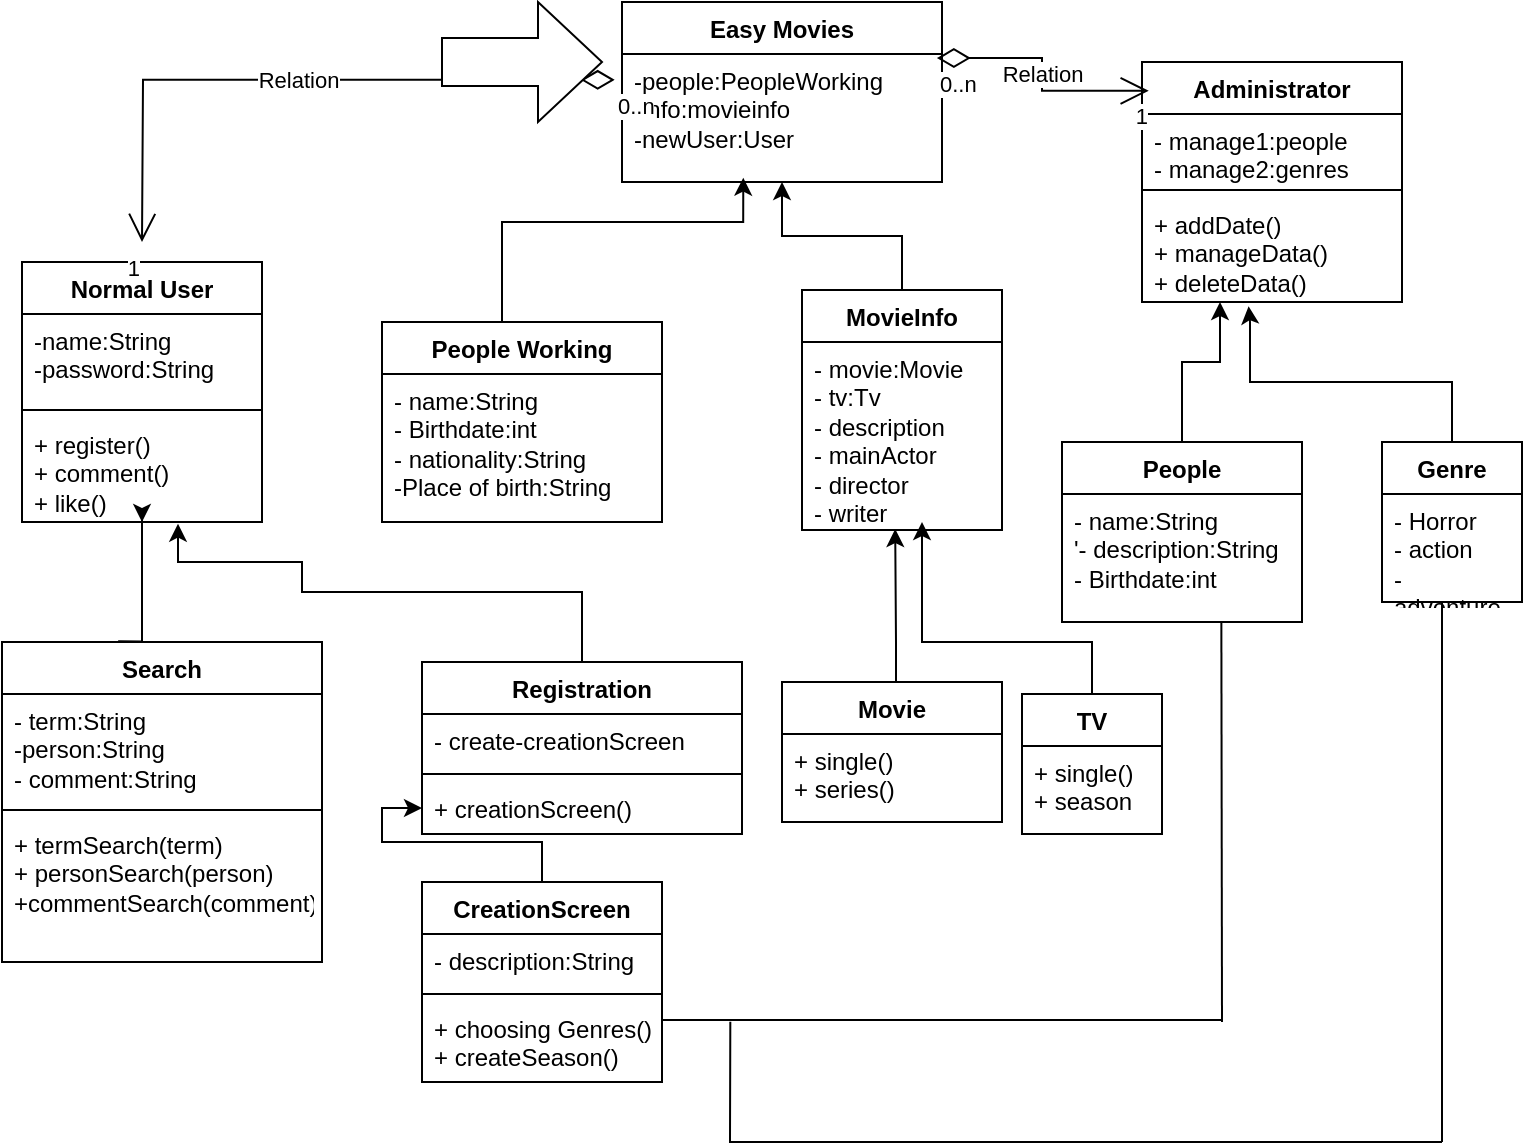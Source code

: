 <mxfile version="26.0.3">
  <diagram name="Page-1" id="6sDkYfJ07I_hXYms4CPI">
    <mxGraphModel dx="1254" dy="671" grid="1" gridSize="10" guides="1" tooltips="1" connect="1" arrows="1" fold="1" page="1" pageScale="1" pageWidth="827" pageHeight="1169" math="0" shadow="0">
      <root>
        <mxCell id="0" />
        <mxCell id="1" parent="0" />
        <mxCell id="Yh4zCrsgQntpN8cy_9lq-17" value="Normal User" style="swimlane;fontStyle=1;align=center;verticalAlign=top;childLayout=stackLayout;horizontal=1;startSize=26;horizontalStack=0;resizeParent=1;resizeParentMax=0;resizeLast=0;collapsible=1;marginBottom=0;whiteSpace=wrap;html=1;" vertex="1" parent="1">
          <mxGeometry x="40" y="210" width="120" height="130" as="geometry" />
        </mxCell>
        <mxCell id="Yh4zCrsgQntpN8cy_9lq-18" value="-name:String&lt;div&gt;-password:String&lt;/div&gt;" style="text;strokeColor=none;fillColor=none;align=left;verticalAlign=top;spacingLeft=4;spacingRight=4;overflow=hidden;rotatable=0;points=[[0,0.5],[1,0.5]];portConstraint=eastwest;whiteSpace=wrap;html=1;" vertex="1" parent="Yh4zCrsgQntpN8cy_9lq-17">
          <mxGeometry y="26" width="120" height="44" as="geometry" />
        </mxCell>
        <mxCell id="Yh4zCrsgQntpN8cy_9lq-19" value="" style="line;strokeWidth=1;fillColor=none;align=left;verticalAlign=middle;spacingTop=-1;spacingLeft=3;spacingRight=3;rotatable=0;labelPosition=right;points=[];portConstraint=eastwest;strokeColor=inherit;" vertex="1" parent="Yh4zCrsgQntpN8cy_9lq-17">
          <mxGeometry y="70" width="120" height="8" as="geometry" />
        </mxCell>
        <mxCell id="Yh4zCrsgQntpN8cy_9lq-20" value="+ register()&lt;div&gt;+ comment()&lt;/div&gt;&lt;div&gt;+ like()&lt;/div&gt;" style="text;strokeColor=none;fillColor=none;align=left;verticalAlign=top;spacingLeft=4;spacingRight=4;overflow=hidden;rotatable=0;points=[[0,0.5],[1,0.5]];portConstraint=eastwest;whiteSpace=wrap;html=1;" vertex="1" parent="Yh4zCrsgQntpN8cy_9lq-17">
          <mxGeometry y="78" width="120" height="52" as="geometry" />
        </mxCell>
        <mxCell id="Yh4zCrsgQntpN8cy_9lq-21" value="Administrator" style="swimlane;fontStyle=1;align=center;verticalAlign=top;childLayout=stackLayout;horizontal=1;startSize=26;horizontalStack=0;resizeParent=1;resizeParentMax=0;resizeLast=0;collapsible=1;marginBottom=0;whiteSpace=wrap;html=1;" vertex="1" parent="1">
          <mxGeometry x="600" y="110" width="130" height="120" as="geometry" />
        </mxCell>
        <mxCell id="Yh4zCrsgQntpN8cy_9lq-22" value="- manage1:people&lt;div&gt;- manage2:genres&lt;/div&gt;" style="text;strokeColor=none;fillColor=none;align=left;verticalAlign=top;spacingLeft=4;spacingRight=4;overflow=hidden;rotatable=0;points=[[0,0.5],[1,0.5]];portConstraint=eastwest;whiteSpace=wrap;html=1;" vertex="1" parent="Yh4zCrsgQntpN8cy_9lq-21">
          <mxGeometry y="26" width="130" height="34" as="geometry" />
        </mxCell>
        <mxCell id="Yh4zCrsgQntpN8cy_9lq-23" value="" style="line;strokeWidth=1;fillColor=none;align=left;verticalAlign=middle;spacingTop=-1;spacingLeft=3;spacingRight=3;rotatable=0;labelPosition=right;points=[];portConstraint=eastwest;strokeColor=inherit;" vertex="1" parent="Yh4zCrsgQntpN8cy_9lq-21">
          <mxGeometry y="60" width="130" height="8" as="geometry" />
        </mxCell>
        <mxCell id="Yh4zCrsgQntpN8cy_9lq-24" value="+ addDate()&lt;div&gt;+ manageData()&lt;/div&gt;&lt;div&gt;+ deleteData()&lt;/div&gt;" style="text;strokeColor=none;fillColor=none;align=left;verticalAlign=top;spacingLeft=4;spacingRight=4;overflow=hidden;rotatable=0;points=[[0,0.5],[1,0.5]];portConstraint=eastwest;whiteSpace=wrap;html=1;" vertex="1" parent="Yh4zCrsgQntpN8cy_9lq-21">
          <mxGeometry y="68" width="130" height="52" as="geometry" />
        </mxCell>
        <mxCell id="Yh4zCrsgQntpN8cy_9lq-112" value="" style="edgeStyle=orthogonalEdgeStyle;rounded=0;orthogonalLoop=1;jettySize=auto;html=1;exitX=0.363;exitY=-0.002;exitDx=0;exitDy=0;exitPerimeter=0;" edge="1" parent="1" source="Yh4zCrsgQntpN8cy_9lq-29">
          <mxGeometry relative="1" as="geometry">
            <mxPoint x="100" y="340" as="targetPoint" />
            <Array as="points">
              <mxPoint x="100" y="400" />
              <mxPoint x="100" y="339" />
            </Array>
          </mxGeometry>
        </mxCell>
        <mxCell id="Yh4zCrsgQntpN8cy_9lq-29" value="Search" style="swimlane;fontStyle=1;align=center;verticalAlign=top;childLayout=stackLayout;horizontal=1;startSize=26;horizontalStack=0;resizeParent=1;resizeParentMax=0;resizeLast=0;collapsible=1;marginBottom=0;whiteSpace=wrap;html=1;" vertex="1" parent="1">
          <mxGeometry x="30" y="400" width="160" height="160" as="geometry" />
        </mxCell>
        <mxCell id="Yh4zCrsgQntpN8cy_9lq-30" value="- term:String&lt;div&gt;-person:String&lt;/div&gt;&lt;div&gt;- comment:String&lt;/div&gt;" style="text;strokeColor=none;fillColor=none;align=left;verticalAlign=top;spacingLeft=4;spacingRight=4;overflow=hidden;rotatable=0;points=[[0,0.5],[1,0.5]];portConstraint=eastwest;whiteSpace=wrap;html=1;" vertex="1" parent="Yh4zCrsgQntpN8cy_9lq-29">
          <mxGeometry y="26" width="160" height="54" as="geometry" />
        </mxCell>
        <mxCell id="Yh4zCrsgQntpN8cy_9lq-31" value="" style="line;strokeWidth=1;fillColor=none;align=left;verticalAlign=middle;spacingTop=-1;spacingLeft=3;spacingRight=3;rotatable=0;labelPosition=right;points=[];portConstraint=eastwest;strokeColor=inherit;" vertex="1" parent="Yh4zCrsgQntpN8cy_9lq-29">
          <mxGeometry y="80" width="160" height="8" as="geometry" />
        </mxCell>
        <mxCell id="Yh4zCrsgQntpN8cy_9lq-32" value="+ termSearch(term)&lt;div&gt;+ personSearch(person)&lt;/div&gt;&lt;div&gt;+commentSearch(comment)&lt;/div&gt;" style="text;strokeColor=none;fillColor=none;align=left;verticalAlign=top;spacingLeft=4;spacingRight=4;overflow=hidden;rotatable=0;points=[[0,0.5],[1,0.5]];portConstraint=eastwest;whiteSpace=wrap;html=1;" vertex="1" parent="Yh4zCrsgQntpN8cy_9lq-29">
          <mxGeometry y="88" width="160" height="72" as="geometry" />
        </mxCell>
        <mxCell id="Yh4zCrsgQntpN8cy_9lq-113" value="" style="edgeStyle=orthogonalEdgeStyle;rounded=0;orthogonalLoop=1;jettySize=auto;html=1;entryX=0.65;entryY=1.016;entryDx=0;entryDy=0;entryPerimeter=0;" edge="1" parent="1" source="Yh4zCrsgQntpN8cy_9lq-33" target="Yh4zCrsgQntpN8cy_9lq-20">
          <mxGeometry relative="1" as="geometry">
            <mxPoint x="110" y="360" as="targetPoint" />
            <Array as="points">
              <mxPoint x="320" y="375" />
              <mxPoint x="180" y="375" />
              <mxPoint x="180" y="360" />
              <mxPoint x="118" y="360" />
            </Array>
          </mxGeometry>
        </mxCell>
        <mxCell id="Yh4zCrsgQntpN8cy_9lq-33" value="Registration" style="swimlane;fontStyle=1;align=center;verticalAlign=top;childLayout=stackLayout;horizontal=1;startSize=26;horizontalStack=0;resizeParent=1;resizeParentMax=0;resizeLast=0;collapsible=1;marginBottom=0;whiteSpace=wrap;html=1;" vertex="1" parent="1">
          <mxGeometry x="240" y="410" width="160" height="86" as="geometry" />
        </mxCell>
        <mxCell id="Yh4zCrsgQntpN8cy_9lq-34" value="- create-creationScreen" style="text;strokeColor=none;fillColor=none;align=left;verticalAlign=top;spacingLeft=4;spacingRight=4;overflow=hidden;rotatable=0;points=[[0,0.5],[1,0.5]];portConstraint=eastwest;whiteSpace=wrap;html=1;" vertex="1" parent="Yh4zCrsgQntpN8cy_9lq-33">
          <mxGeometry y="26" width="160" height="26" as="geometry" />
        </mxCell>
        <mxCell id="Yh4zCrsgQntpN8cy_9lq-35" value="" style="line;strokeWidth=1;fillColor=none;align=left;verticalAlign=middle;spacingTop=-1;spacingLeft=3;spacingRight=3;rotatable=0;labelPosition=right;points=[];portConstraint=eastwest;strokeColor=inherit;" vertex="1" parent="Yh4zCrsgQntpN8cy_9lq-33">
          <mxGeometry y="52" width="160" height="8" as="geometry" />
        </mxCell>
        <mxCell id="Yh4zCrsgQntpN8cy_9lq-36" value="+ creationScreen()" style="text;strokeColor=none;fillColor=none;align=left;verticalAlign=top;spacingLeft=4;spacingRight=4;overflow=hidden;rotatable=0;points=[[0,0.5],[1,0.5]];portConstraint=eastwest;whiteSpace=wrap;html=1;" vertex="1" parent="Yh4zCrsgQntpN8cy_9lq-33">
          <mxGeometry y="60" width="160" height="26" as="geometry" />
        </mxCell>
        <mxCell id="Yh4zCrsgQntpN8cy_9lq-109" value="" style="edgeStyle=orthogonalEdgeStyle;rounded=0;orthogonalLoop=1;jettySize=auto;html=1;" edge="1" parent="1" source="Yh4zCrsgQntpN8cy_9lq-37" target="Yh4zCrsgQntpN8cy_9lq-36">
          <mxGeometry relative="1" as="geometry" />
        </mxCell>
        <mxCell id="Yh4zCrsgQntpN8cy_9lq-37" value="CreationScreen" style="swimlane;fontStyle=1;align=center;verticalAlign=top;childLayout=stackLayout;horizontal=1;startSize=26;horizontalStack=0;resizeParent=1;resizeParentMax=0;resizeLast=0;collapsible=1;marginBottom=0;whiteSpace=wrap;html=1;" vertex="1" parent="1">
          <mxGeometry x="240" y="520" width="120" height="100" as="geometry" />
        </mxCell>
        <mxCell id="Yh4zCrsgQntpN8cy_9lq-38" value="- description:String" style="text;strokeColor=none;fillColor=none;align=left;verticalAlign=top;spacingLeft=4;spacingRight=4;overflow=hidden;rotatable=0;points=[[0,0.5],[1,0.5]];portConstraint=eastwest;whiteSpace=wrap;html=1;" vertex="1" parent="Yh4zCrsgQntpN8cy_9lq-37">
          <mxGeometry y="26" width="120" height="26" as="geometry" />
        </mxCell>
        <mxCell id="Yh4zCrsgQntpN8cy_9lq-39" value="" style="line;strokeWidth=1;fillColor=none;align=left;verticalAlign=middle;spacingTop=-1;spacingLeft=3;spacingRight=3;rotatable=0;labelPosition=right;points=[];portConstraint=eastwest;strokeColor=inherit;" vertex="1" parent="Yh4zCrsgQntpN8cy_9lq-37">
          <mxGeometry y="52" width="120" height="8" as="geometry" />
        </mxCell>
        <mxCell id="Yh4zCrsgQntpN8cy_9lq-40" value="+ choosing Genres()&lt;div&gt;+ createSeason()&lt;/div&gt;" style="text;strokeColor=none;fillColor=none;align=left;verticalAlign=top;spacingLeft=4;spacingRight=4;overflow=hidden;rotatable=0;points=[[0,0.5],[1,0.5]];portConstraint=eastwest;whiteSpace=wrap;html=1;" vertex="1" parent="Yh4zCrsgQntpN8cy_9lq-37">
          <mxGeometry y="60" width="120" height="40" as="geometry" />
        </mxCell>
        <mxCell id="Yh4zCrsgQntpN8cy_9lq-120" value="" style="edgeStyle=orthogonalEdgeStyle;rounded=0;orthogonalLoop=1;jettySize=auto;html=1;entryX=0.379;entryY=0.966;entryDx=0;entryDy=0;entryPerimeter=0;" edge="1" parent="1" source="Yh4zCrsgQntpN8cy_9lq-49" target="Yh4zCrsgQntpN8cy_9lq-88">
          <mxGeometry relative="1" as="geometry">
            <mxPoint x="400" y="180" as="targetPoint" />
            <Array as="points">
              <mxPoint x="280" y="190" />
              <mxPoint x="401" y="190" />
            </Array>
          </mxGeometry>
        </mxCell>
        <mxCell id="Yh4zCrsgQntpN8cy_9lq-49" value="People Working" style="swimlane;fontStyle=1;align=center;verticalAlign=top;childLayout=stackLayout;horizontal=1;startSize=26;horizontalStack=0;resizeParent=1;resizeParentMax=0;resizeLast=0;collapsible=1;marginBottom=0;whiteSpace=wrap;html=1;" vertex="1" parent="1">
          <mxGeometry x="220" y="240" width="140" height="100" as="geometry" />
        </mxCell>
        <mxCell id="Yh4zCrsgQntpN8cy_9lq-50" value="- name:String&lt;div&gt;- Birthdate:int&lt;/div&gt;&lt;div&gt;- nationality:String&lt;/div&gt;&lt;div&gt;-Place of birth:String&lt;/div&gt;" style="text;strokeColor=none;fillColor=none;align=left;verticalAlign=top;spacingLeft=4;spacingRight=4;overflow=hidden;rotatable=0;points=[[0,0.5],[1,0.5]];portConstraint=eastwest;whiteSpace=wrap;html=1;" vertex="1" parent="Yh4zCrsgQntpN8cy_9lq-49">
          <mxGeometry y="26" width="140" height="74" as="geometry" />
        </mxCell>
        <mxCell id="Yh4zCrsgQntpN8cy_9lq-121" value="" style="edgeStyle=orthogonalEdgeStyle;rounded=0;orthogonalLoop=1;jettySize=auto;html=1;" edge="1" parent="1" source="Yh4zCrsgQntpN8cy_9lq-53" target="Yh4zCrsgQntpN8cy_9lq-88">
          <mxGeometry relative="1" as="geometry">
            <Array as="points">
              <mxPoint x="480" y="197" />
              <mxPoint x="420" y="197" />
            </Array>
          </mxGeometry>
        </mxCell>
        <mxCell id="Yh4zCrsgQntpN8cy_9lq-53" value="MovieInfo" style="swimlane;fontStyle=1;align=center;verticalAlign=top;childLayout=stackLayout;horizontal=1;startSize=26;horizontalStack=0;resizeParent=1;resizeParentMax=0;resizeLast=0;collapsible=1;marginBottom=0;whiteSpace=wrap;html=1;" vertex="1" parent="1">
          <mxGeometry x="430" y="224" width="100" height="120" as="geometry" />
        </mxCell>
        <mxCell id="Yh4zCrsgQntpN8cy_9lq-54" value="- movie:Movie&lt;div&gt;- tv:Tv&lt;/div&gt;&lt;div&gt;- description&lt;/div&gt;&lt;div&gt;- mainActor&lt;/div&gt;&lt;div&gt;- director&lt;/div&gt;&lt;div&gt;- writer&lt;/div&gt;&lt;div&gt;&lt;br&gt;&lt;/div&gt;" style="text;strokeColor=none;fillColor=none;align=left;verticalAlign=top;spacingLeft=4;spacingRight=4;overflow=hidden;rotatable=0;points=[[0,0.5],[1,0.5]];portConstraint=eastwest;whiteSpace=wrap;html=1;" vertex="1" parent="Yh4zCrsgQntpN8cy_9lq-53">
          <mxGeometry y="26" width="100" height="94" as="geometry" />
        </mxCell>
        <mxCell id="Yh4zCrsgQntpN8cy_9lq-111" value="" style="edgeStyle=orthogonalEdgeStyle;rounded=0;orthogonalLoop=1;jettySize=auto;html=1;entryX=0.466;entryY=0.995;entryDx=0;entryDy=0;entryPerimeter=0;" edge="1" parent="1" source="Yh4zCrsgQntpN8cy_9lq-57" target="Yh4zCrsgQntpN8cy_9lq-54">
          <mxGeometry relative="1" as="geometry">
            <Array as="points">
              <mxPoint x="477" y="400" />
              <mxPoint x="477" y="400" />
            </Array>
          </mxGeometry>
        </mxCell>
        <mxCell id="Yh4zCrsgQntpN8cy_9lq-57" value="Movie" style="swimlane;fontStyle=1;align=center;verticalAlign=top;childLayout=stackLayout;horizontal=1;startSize=26;horizontalStack=0;resizeParent=1;resizeParentMax=0;resizeLast=0;collapsible=1;marginBottom=0;whiteSpace=wrap;html=1;" vertex="1" parent="1">
          <mxGeometry x="420" y="420" width="110" height="70" as="geometry" />
        </mxCell>
        <mxCell id="Yh4zCrsgQntpN8cy_9lq-58" value="+ single()&lt;div&gt;+ series()&lt;/div&gt;" style="text;strokeColor=none;fillColor=none;align=left;verticalAlign=top;spacingLeft=4;spacingRight=4;overflow=hidden;rotatable=0;points=[[0,0.5],[1,0.5]];portConstraint=eastwest;whiteSpace=wrap;html=1;" vertex="1" parent="Yh4zCrsgQntpN8cy_9lq-57">
          <mxGeometry y="26" width="110" height="44" as="geometry" />
        </mxCell>
        <mxCell id="Yh4zCrsgQntpN8cy_9lq-114" value="" style="edgeStyle=orthogonalEdgeStyle;rounded=0;orthogonalLoop=1;jettySize=auto;html=1;" edge="1" parent="1" source="Yh4zCrsgQntpN8cy_9lq-61">
          <mxGeometry relative="1" as="geometry">
            <mxPoint x="490" y="340" as="targetPoint" />
            <Array as="points">
              <mxPoint x="575" y="400" />
              <mxPoint x="490" y="400" />
            </Array>
          </mxGeometry>
        </mxCell>
        <mxCell id="Yh4zCrsgQntpN8cy_9lq-61" value="TV" style="swimlane;fontStyle=1;align=center;verticalAlign=top;childLayout=stackLayout;horizontal=1;startSize=26;horizontalStack=0;resizeParent=1;resizeParentMax=0;resizeLast=0;collapsible=1;marginBottom=0;whiteSpace=wrap;html=1;" vertex="1" parent="1">
          <mxGeometry x="540" y="426" width="70" height="70" as="geometry" />
        </mxCell>
        <mxCell id="Yh4zCrsgQntpN8cy_9lq-62" value="+ single()&lt;div&gt;+ season&lt;/div&gt;" style="text;strokeColor=none;fillColor=none;align=left;verticalAlign=top;spacingLeft=4;spacingRight=4;overflow=hidden;rotatable=0;points=[[0,0.5],[1,0.5]];portConstraint=eastwest;whiteSpace=wrap;html=1;" vertex="1" parent="Yh4zCrsgQntpN8cy_9lq-61">
          <mxGeometry y="26" width="70" height="44" as="geometry" />
        </mxCell>
        <mxCell id="Yh4zCrsgQntpN8cy_9lq-122" value="" style="edgeStyle=orthogonalEdgeStyle;rounded=0;orthogonalLoop=1;jettySize=auto;html=1;" edge="1" parent="1" source="Yh4zCrsgQntpN8cy_9lq-65">
          <mxGeometry relative="1" as="geometry">
            <mxPoint x="639" y="230" as="targetPoint" />
            <Array as="points">
              <mxPoint x="620" y="260" />
              <mxPoint x="639" y="260" />
            </Array>
          </mxGeometry>
        </mxCell>
        <mxCell id="Yh4zCrsgQntpN8cy_9lq-65" value="People" style="swimlane;fontStyle=1;align=center;verticalAlign=top;childLayout=stackLayout;horizontal=1;startSize=26;horizontalStack=0;resizeParent=1;resizeParentMax=0;resizeLast=0;collapsible=1;marginBottom=0;whiteSpace=wrap;html=1;" vertex="1" parent="1">
          <mxGeometry x="560" y="300" width="120" height="90" as="geometry" />
        </mxCell>
        <mxCell id="Yh4zCrsgQntpN8cy_9lq-66" value="- name:String&lt;div&gt;&#39;- description:String&lt;/div&gt;&lt;div&gt;- Birthdate:int&lt;/div&gt;" style="text;strokeColor=none;fillColor=none;align=left;verticalAlign=top;spacingLeft=4;spacingRight=4;overflow=hidden;rotatable=0;points=[[0,0.5],[1,0.5]];portConstraint=eastwest;whiteSpace=wrap;html=1;" vertex="1" parent="Yh4zCrsgQntpN8cy_9lq-65">
          <mxGeometry y="26" width="120" height="64" as="geometry" />
        </mxCell>
        <mxCell id="Yh4zCrsgQntpN8cy_9lq-123" value="" style="edgeStyle=orthogonalEdgeStyle;rounded=0;orthogonalLoop=1;jettySize=auto;html=1;entryX=0.41;entryY=1.041;entryDx=0;entryDy=0;entryPerimeter=0;" edge="1" parent="1" source="Yh4zCrsgQntpN8cy_9lq-69" target="Yh4zCrsgQntpN8cy_9lq-24">
          <mxGeometry relative="1" as="geometry">
            <mxPoint x="650" y="220" as="targetPoint" />
            <Array as="points">
              <mxPoint x="755" y="270" />
              <mxPoint x="654" y="270" />
              <mxPoint x="654" y="240" />
            </Array>
          </mxGeometry>
        </mxCell>
        <mxCell id="Yh4zCrsgQntpN8cy_9lq-69" value="Genre" style="swimlane;fontStyle=1;align=center;verticalAlign=top;childLayout=stackLayout;horizontal=1;startSize=26;horizontalStack=0;resizeParent=1;resizeParentMax=0;resizeLast=0;collapsible=1;marginBottom=0;whiteSpace=wrap;html=1;" vertex="1" parent="1">
          <mxGeometry x="720" y="300" width="70" height="80" as="geometry" />
        </mxCell>
        <mxCell id="Yh4zCrsgQntpN8cy_9lq-70" value="- Horror&lt;div&gt;- action&lt;/div&gt;&lt;div&gt;- adventure&lt;/div&gt;" style="text;strokeColor=none;fillColor=none;align=left;verticalAlign=top;spacingLeft=4;spacingRight=4;overflow=hidden;rotatable=0;points=[[0,0.5],[1,0.5]];portConstraint=eastwest;whiteSpace=wrap;html=1;" vertex="1" parent="Yh4zCrsgQntpN8cy_9lq-69">
          <mxGeometry y="26" width="70" height="54" as="geometry" />
        </mxCell>
        <mxCell id="Yh4zCrsgQntpN8cy_9lq-87" value="Easy Movies" style="swimlane;fontStyle=1;align=center;verticalAlign=top;childLayout=stackLayout;horizontal=1;startSize=26;horizontalStack=0;resizeParent=1;resizeParentMax=0;resizeLast=0;collapsible=1;marginBottom=0;whiteSpace=wrap;html=1;" vertex="1" parent="1">
          <mxGeometry x="340" y="80" width="160" height="90" as="geometry" />
        </mxCell>
        <mxCell id="Yh4zCrsgQntpN8cy_9lq-88" value="-people:PeopleWorking&lt;div&gt;-info:movieinfo&lt;/div&gt;&lt;div&gt;-newUser:User&lt;/div&gt;" style="text;strokeColor=none;fillColor=none;align=left;verticalAlign=top;spacingLeft=4;spacingRight=4;overflow=hidden;rotatable=0;points=[[0,0.5],[1,0.5]];portConstraint=eastwest;whiteSpace=wrap;html=1;" vertex="1" parent="Yh4zCrsgQntpN8cy_9lq-87">
          <mxGeometry y="26" width="160" height="64" as="geometry" />
        </mxCell>
        <mxCell id="Yh4zCrsgQntpN8cy_9lq-96" value="Relation" style="endArrow=open;html=1;endSize=12;startArrow=diamondThin;startSize=14;startFill=0;edgeStyle=orthogonalEdgeStyle;rounded=0;exitX=-0.023;exitY=0.202;exitDx=0;exitDy=0;exitPerimeter=0;" edge="1" parent="1" source="Yh4zCrsgQntpN8cy_9lq-88">
          <mxGeometry relative="1" as="geometry">
            <mxPoint x="330" y="400" as="sourcePoint" />
            <mxPoint x="100" y="200" as="targetPoint" />
          </mxGeometry>
        </mxCell>
        <mxCell id="Yh4zCrsgQntpN8cy_9lq-97" value="0..n" style="edgeLabel;resizable=0;html=1;align=left;verticalAlign=top;" connectable="0" vertex="1" parent="Yh4zCrsgQntpN8cy_9lq-96">
          <mxGeometry x="-1" relative="1" as="geometry" />
        </mxCell>
        <mxCell id="Yh4zCrsgQntpN8cy_9lq-98" value="1" style="edgeLabel;resizable=0;html=1;align=right;verticalAlign=top;" connectable="0" vertex="1" parent="Yh4zCrsgQntpN8cy_9lq-96">
          <mxGeometry x="1" relative="1" as="geometry" />
        </mxCell>
        <mxCell id="Yh4zCrsgQntpN8cy_9lq-105" value="Relation" style="endArrow=open;html=1;endSize=12;startArrow=diamondThin;startSize=14;startFill=0;edgeStyle=orthogonalEdgeStyle;rounded=0;entryX=0.026;entryY=0.12;entryDx=0;entryDy=0;entryPerimeter=0;exitX=0.984;exitY=0.032;exitDx=0;exitDy=0;exitPerimeter=0;" edge="1" parent="1" source="Yh4zCrsgQntpN8cy_9lq-88" target="Yh4zCrsgQntpN8cy_9lq-21">
          <mxGeometry relative="1" as="geometry">
            <mxPoint x="510" y="110" as="sourcePoint" />
            <mxPoint x="480" y="410" as="targetPoint" />
          </mxGeometry>
        </mxCell>
        <mxCell id="Yh4zCrsgQntpN8cy_9lq-106" value="0..n" style="edgeLabel;resizable=0;html=1;align=left;verticalAlign=top;" connectable="0" vertex="1" parent="Yh4zCrsgQntpN8cy_9lq-105">
          <mxGeometry x="-1" relative="1" as="geometry" />
        </mxCell>
        <mxCell id="Yh4zCrsgQntpN8cy_9lq-107" value="1" style="edgeLabel;resizable=0;html=1;align=right;verticalAlign=top;" connectable="0" vertex="1" parent="Yh4zCrsgQntpN8cy_9lq-105">
          <mxGeometry x="1" relative="1" as="geometry" />
        </mxCell>
        <mxCell id="Yh4zCrsgQntpN8cy_9lq-119" value="" style="shape=singleArrow;whiteSpace=wrap;html=1;arrowWidth=0.4;arrowSize=0.4;verticalAlign=top;fontStyle=1;startSize=26;" vertex="1" parent="1">
          <mxGeometry x="250" y="80" width="80" height="60" as="geometry" />
        </mxCell>
        <mxCell id="Yh4zCrsgQntpN8cy_9lq-127" value="" style="line;strokeWidth=1;fillColor=none;align=left;verticalAlign=middle;spacingTop=-1;spacingLeft=3;spacingRight=3;rotatable=0;labelPosition=right;points=[];portConstraint=eastwest;strokeColor=inherit;" vertex="1" parent="1">
          <mxGeometry x="360" y="585" width="280" height="8" as="geometry" />
        </mxCell>
        <mxCell id="Yh4zCrsgQntpN8cy_9lq-130" value="" style="endArrow=none;html=1;rounded=0;exitX=1;exitY=0.625;exitDx=0;exitDy=0;exitPerimeter=0;entryX=0.664;entryY=0.996;entryDx=0;entryDy=0;entryPerimeter=0;" edge="1" parent="1" source="Yh4zCrsgQntpN8cy_9lq-127" target="Yh4zCrsgQntpN8cy_9lq-66">
          <mxGeometry width="50" height="50" relative="1" as="geometry">
            <mxPoint x="380" y="490" as="sourcePoint" />
            <mxPoint x="430" y="440" as="targetPoint" />
            <Array as="points" />
          </mxGeometry>
        </mxCell>
        <mxCell id="Yh4zCrsgQntpN8cy_9lq-132" value="" style="endArrow=none;html=1;rounded=0;exitX=0.122;exitY=0.61;exitDx=0;exitDy=0;exitPerimeter=0;" edge="1" parent="1" source="Yh4zCrsgQntpN8cy_9lq-127">
          <mxGeometry width="50" height="50" relative="1" as="geometry">
            <mxPoint x="380" y="490" as="sourcePoint" />
            <mxPoint x="750" y="650" as="targetPoint" />
            <Array as="points">
              <mxPoint x="394" y="650" />
            </Array>
          </mxGeometry>
        </mxCell>
        <mxCell id="Yh4zCrsgQntpN8cy_9lq-134" value="" style="endArrow=none;html=1;rounded=0;" edge="1" parent="1">
          <mxGeometry width="50" height="50" relative="1" as="geometry">
            <mxPoint x="750" y="650" as="sourcePoint" />
            <mxPoint x="750" y="380" as="targetPoint" />
            <Array as="points" />
          </mxGeometry>
        </mxCell>
      </root>
    </mxGraphModel>
  </diagram>
</mxfile>
